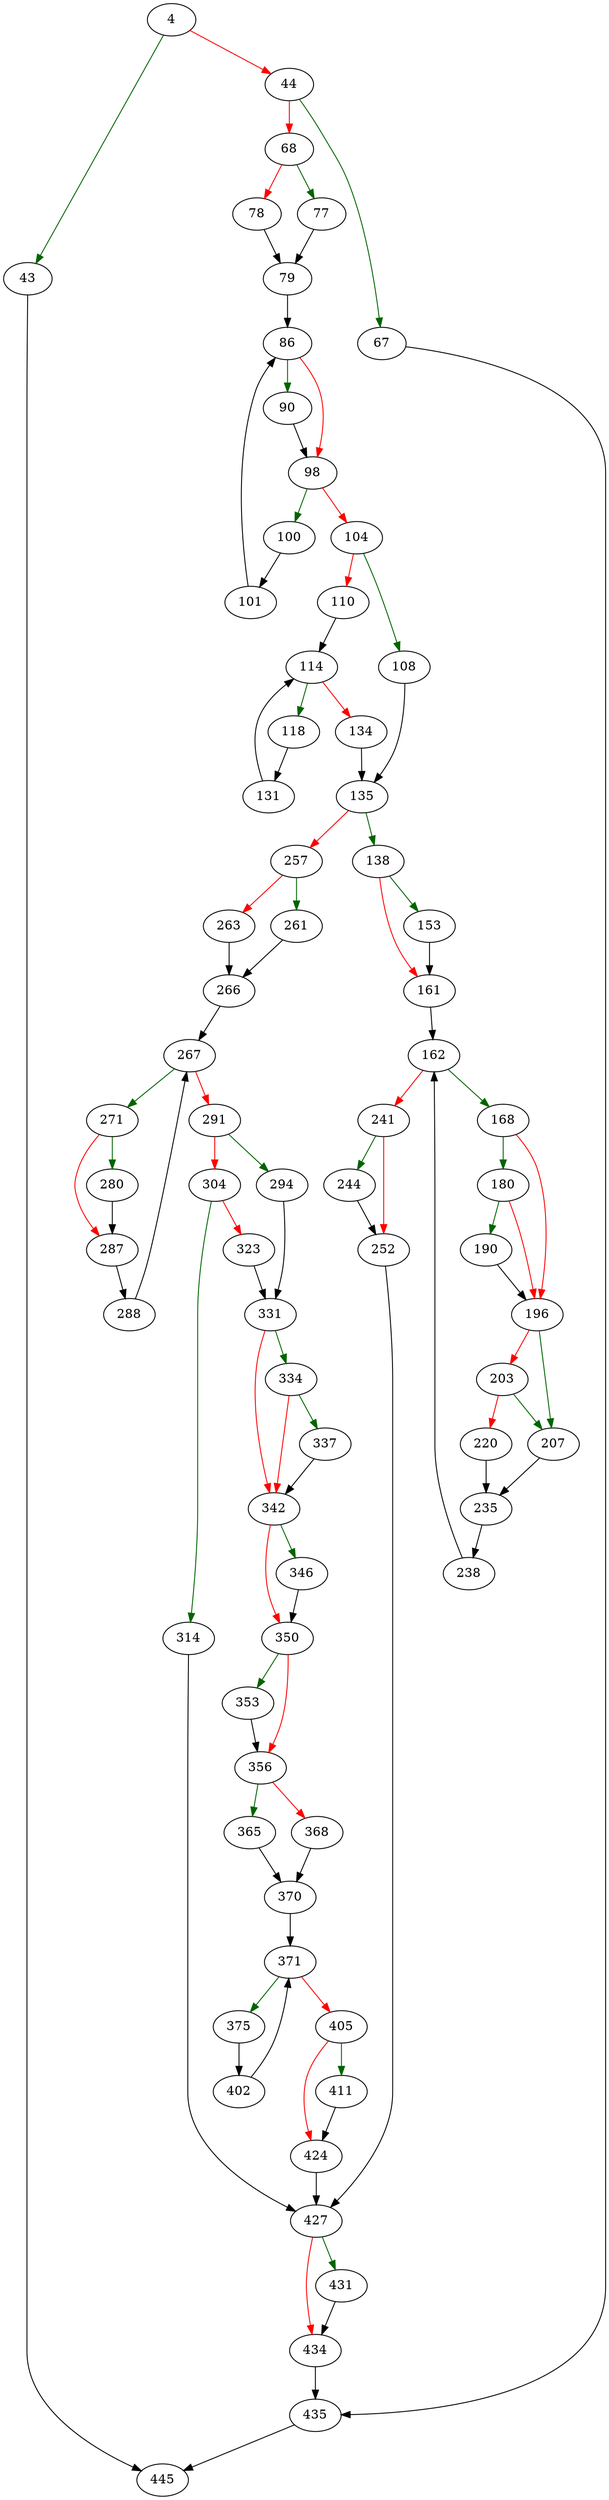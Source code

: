 strict digraph "sqlite3ExprCodeIN" {
	// Node definitions.
	4 [entry=true];
	43;
	44;
	445;
	67;
	68;
	435;
	77;
	78;
	79;
	86;
	90;
	98;
	100;
	104;
	101;
	108;
	110;
	135;
	114;
	118;
	134;
	131;
	138;
	257;
	153;
	161;
	162;
	168;
	241;
	180;
	196;
	190;
	207;
	203;
	220;
	235;
	238;
	244;
	252;
	427;
	261;
	263;
	266;
	267;
	271;
	291;
	280;
	287;
	288;
	294;
	304;
	331;
	314;
	323;
	334;
	342;
	337;
	346;
	350;
	353;
	356;
	365;
	368;
	370;
	371;
	375;
	405;
	402;
	411;
	424;
	431;
	434;

	// Edge definitions.
	4 -> 43 [
		color=darkgreen
		cond=true
	];
	4 -> 44 [
		color=red
		cond=false
	];
	43 -> 445;
	44 -> 67 [
		color=darkgreen
		cond=true
	];
	44 -> 68 [
		color=red
		cond=false
	];
	67 -> 435;
	68 -> 77 [
		color=darkgreen
		cond=true
	];
	68 -> 78 [
		color=red
		cond=false
	];
	435 -> 445;
	77 -> 79;
	78 -> 79;
	79 -> 86;
	86 -> 90 [
		color=darkgreen
		cond=true
	];
	86 -> 98 [
		color=red
		cond=false
	];
	90 -> 98;
	98 -> 100 [
		color=darkgreen
		cond=true
	];
	98 -> 104 [
		color=red
		cond=false
	];
	100 -> 101;
	104 -> 108 [
		color=darkgreen
		cond=true
	];
	104 -> 110 [
		color=red
		cond=false
	];
	101 -> 86;
	108 -> 135;
	110 -> 114;
	135 -> 138 [
		color=darkgreen
		cond=true
	];
	135 -> 257 [
		color=red
		cond=false
	];
	114 -> 118 [
		color=darkgreen
		cond=true
	];
	114 -> 134 [
		color=red
		cond=false
	];
	118 -> 131;
	134 -> 135;
	131 -> 114;
	138 -> 153 [
		color=darkgreen
		cond=true
	];
	138 -> 161 [
		color=red
		cond=false
	];
	257 -> 261 [
		color=darkgreen
		cond=true
	];
	257 -> 263 [
		color=red
		cond=false
	];
	153 -> 161;
	161 -> 162;
	162 -> 168 [
		color=darkgreen
		cond=true
	];
	162 -> 241 [
		color=red
		cond=false
	];
	168 -> 180 [
		color=darkgreen
		cond=true
	];
	168 -> 196 [
		color=red
		cond=false
	];
	241 -> 244 [
		color=darkgreen
		cond=true
	];
	241 -> 252 [
		color=red
		cond=false
	];
	180 -> 196 [
		color=red
		cond=false
	];
	180 -> 190 [
		color=darkgreen
		cond=true
	];
	196 -> 207 [
		color=darkgreen
		cond=true
	];
	196 -> 203 [
		color=red
		cond=false
	];
	190 -> 196;
	207 -> 235;
	203 -> 207 [
		color=darkgreen
		cond=true
	];
	203 -> 220 [
		color=red
		cond=false
	];
	220 -> 235;
	235 -> 238;
	238 -> 162;
	244 -> 252;
	252 -> 427;
	427 -> 431 [
		color=darkgreen
		cond=true
	];
	427 -> 434 [
		color=red
		cond=false
	];
	261 -> 266;
	263 -> 266;
	266 -> 267;
	267 -> 271 [
		color=darkgreen
		cond=true
	];
	267 -> 291 [
		color=red
		cond=false
	];
	271 -> 280 [
		color=darkgreen
		cond=true
	];
	271 -> 287 [
		color=red
		cond=false
	];
	291 -> 294 [
		color=darkgreen
		cond=true
	];
	291 -> 304 [
		color=red
		cond=false
	];
	280 -> 287;
	287 -> 288;
	288 -> 267;
	294 -> 331;
	304 -> 314 [
		color=darkgreen
		cond=true
	];
	304 -> 323 [
		color=red
		cond=false
	];
	331 -> 334 [
		color=darkgreen
		cond=true
	];
	331 -> 342 [
		color=red
		cond=false
	];
	314 -> 427;
	323 -> 331;
	334 -> 342 [
		color=red
		cond=false
	];
	334 -> 337 [
		color=darkgreen
		cond=true
	];
	342 -> 346 [
		color=darkgreen
		cond=true
	];
	342 -> 350 [
		color=red
		cond=false
	];
	337 -> 342;
	346 -> 350;
	350 -> 353 [
		color=darkgreen
		cond=true
	];
	350 -> 356 [
		color=red
		cond=false
	];
	353 -> 356;
	356 -> 365 [
		color=darkgreen
		cond=true
	];
	356 -> 368 [
		color=red
		cond=false
	];
	365 -> 370;
	368 -> 370;
	370 -> 371;
	371 -> 375 [
		color=darkgreen
		cond=true
	];
	371 -> 405 [
		color=red
		cond=false
	];
	375 -> 402;
	405 -> 411 [
		color=darkgreen
		cond=true
	];
	405 -> 424 [
		color=red
		cond=false
	];
	402 -> 371;
	411 -> 424;
	424 -> 427;
	431 -> 434;
	434 -> 435;
}